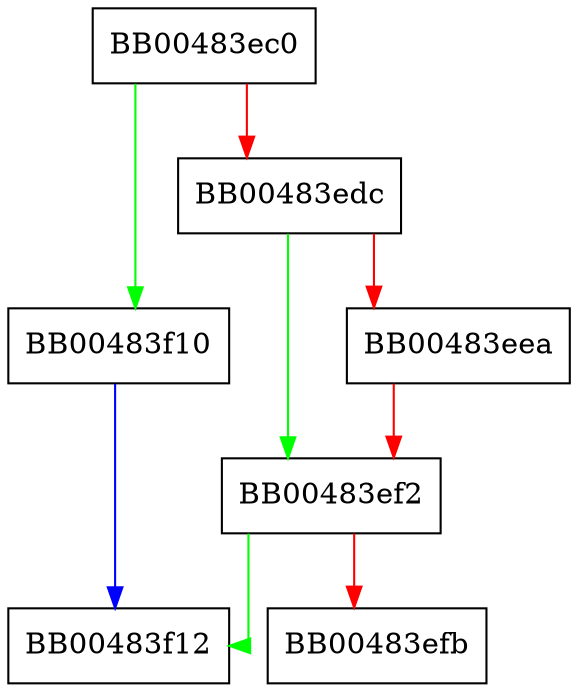 digraph cmd_NumTickets {
  node [shape="box"];
  graph [splines=ortho];
  BB00483ec0 -> BB00483f10 [color="green"];
  BB00483ec0 -> BB00483edc [color="red"];
  BB00483edc -> BB00483ef2 [color="green"];
  BB00483edc -> BB00483eea [color="red"];
  BB00483eea -> BB00483ef2 [color="red"];
  BB00483ef2 -> BB00483f12 [color="green"];
  BB00483ef2 -> BB00483efb [color="red"];
  BB00483f10 -> BB00483f12 [color="blue"];
}